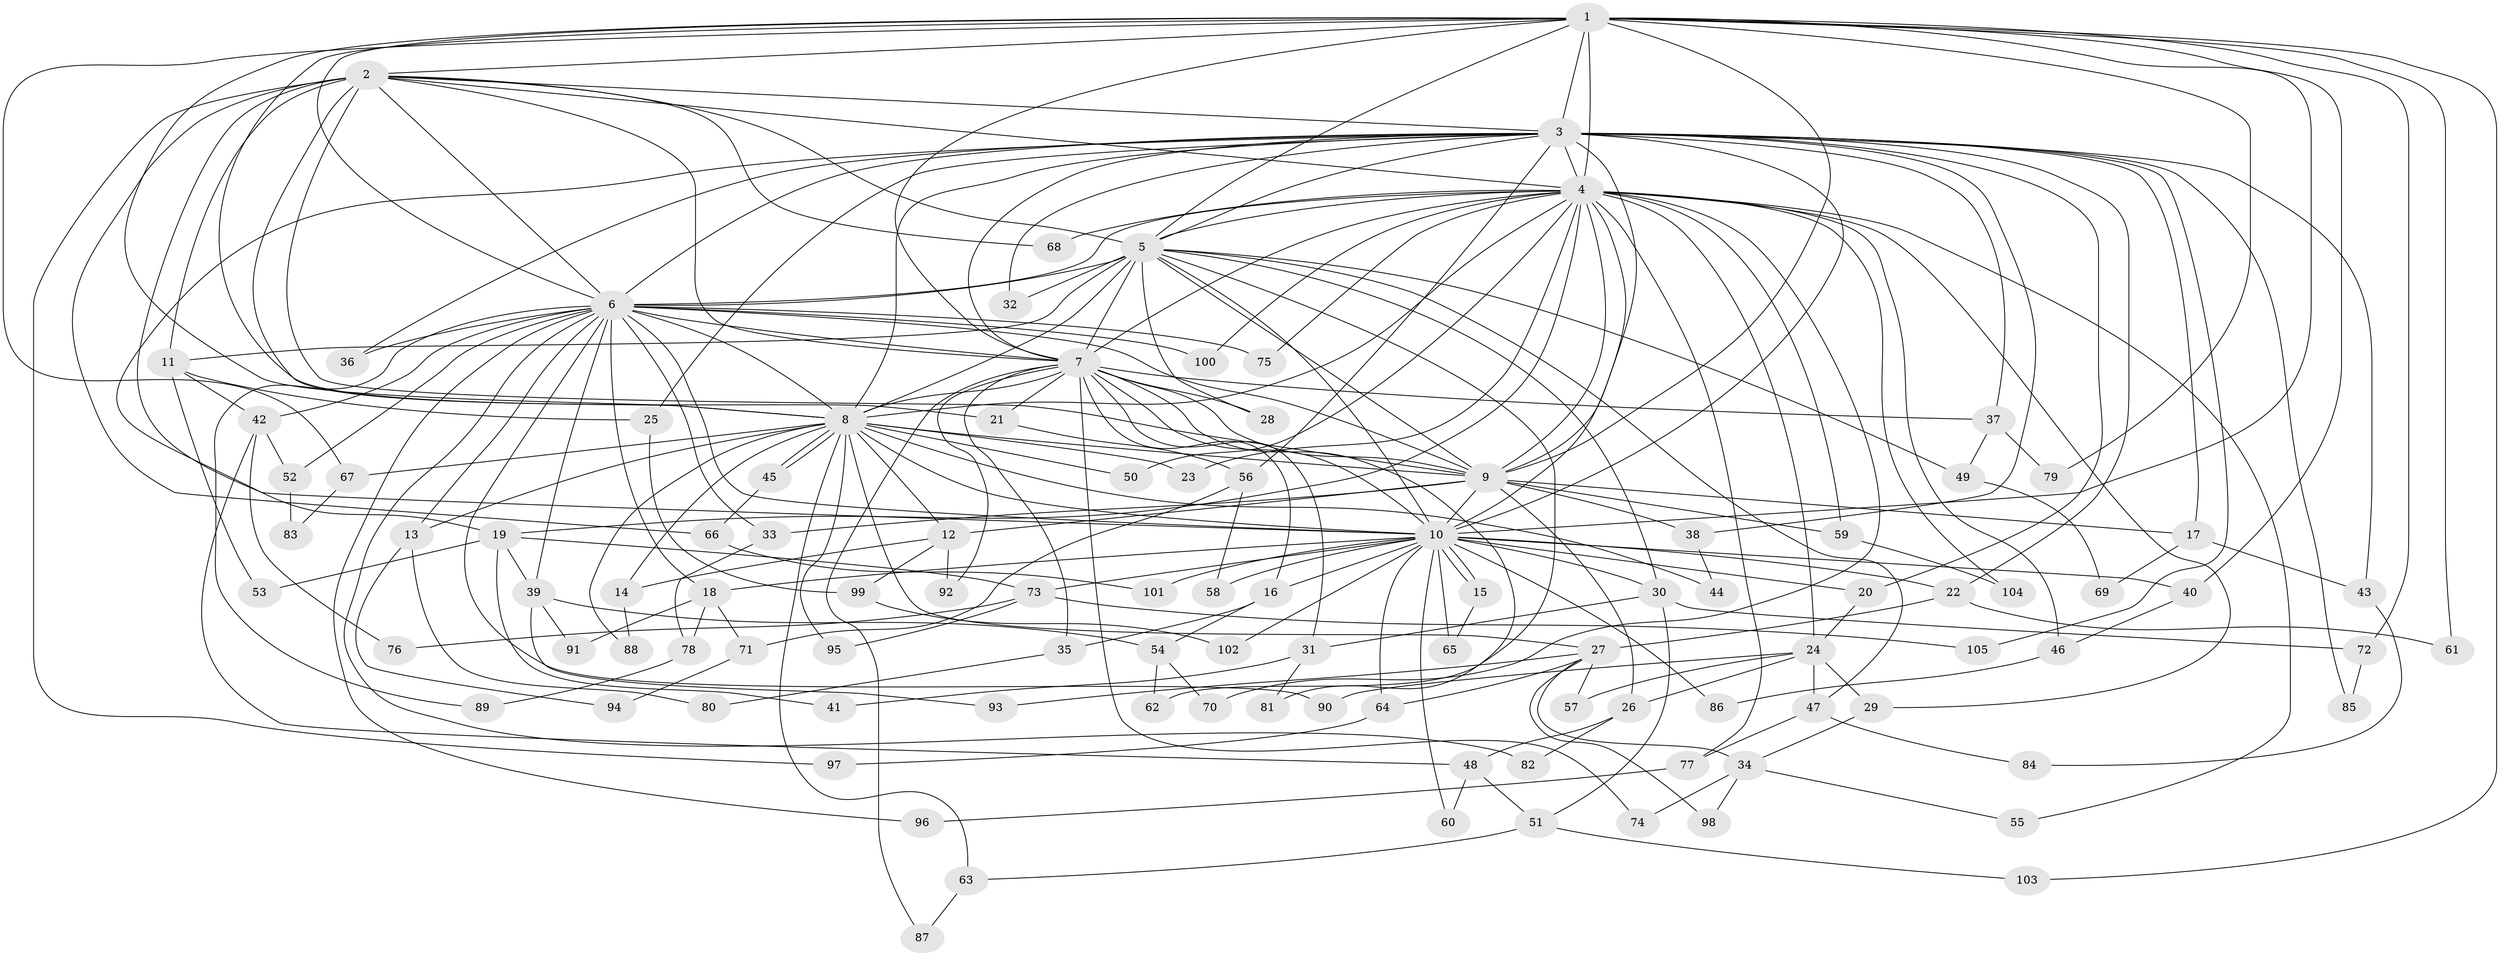 // coarse degree distribution, {13: 0.013333333333333334, 16: 0.013333333333333334, 26: 0.013333333333333334, 29: 0.013333333333333334, 15: 0.013333333333333334, 18: 0.013333333333333334, 20: 0.013333333333333334, 5: 0.10666666666666667, 2: 0.44, 4: 0.08, 6: 0.04, 8: 0.013333333333333334, 9: 0.013333333333333334, 3: 0.18666666666666668, 1: 0.02666666666666667}
// Generated by graph-tools (version 1.1) at 2025/23/03/03/25 07:23:39]
// undirected, 105 vertices, 235 edges
graph export_dot {
graph [start="1"]
  node [color=gray90,style=filled];
  1;
  2;
  3;
  4;
  5;
  6;
  7;
  8;
  9;
  10;
  11;
  12;
  13;
  14;
  15;
  16;
  17;
  18;
  19;
  20;
  21;
  22;
  23;
  24;
  25;
  26;
  27;
  28;
  29;
  30;
  31;
  32;
  33;
  34;
  35;
  36;
  37;
  38;
  39;
  40;
  41;
  42;
  43;
  44;
  45;
  46;
  47;
  48;
  49;
  50;
  51;
  52;
  53;
  54;
  55;
  56;
  57;
  58;
  59;
  60;
  61;
  62;
  63;
  64;
  65;
  66;
  67;
  68;
  69;
  70;
  71;
  72;
  73;
  74;
  75;
  76;
  77;
  78;
  79;
  80;
  81;
  82;
  83;
  84;
  85;
  86;
  87;
  88;
  89;
  90;
  91;
  92;
  93;
  94;
  95;
  96;
  97;
  98;
  99;
  100;
  101;
  102;
  103;
  104;
  105;
  1 -- 2;
  1 -- 3;
  1 -- 4;
  1 -- 5;
  1 -- 6;
  1 -- 7;
  1 -- 8;
  1 -- 9;
  1 -- 10;
  1 -- 21;
  1 -- 40;
  1 -- 61;
  1 -- 67;
  1 -- 72;
  1 -- 79;
  1 -- 103;
  2 -- 3;
  2 -- 4;
  2 -- 5;
  2 -- 6;
  2 -- 7;
  2 -- 8;
  2 -- 9;
  2 -- 10;
  2 -- 11;
  2 -- 66;
  2 -- 68;
  2 -- 97;
  3 -- 4;
  3 -- 5;
  3 -- 6;
  3 -- 7;
  3 -- 8;
  3 -- 9;
  3 -- 10;
  3 -- 17;
  3 -- 19;
  3 -- 20;
  3 -- 22;
  3 -- 25;
  3 -- 32;
  3 -- 36;
  3 -- 37;
  3 -- 38;
  3 -- 43;
  3 -- 56;
  3 -- 85;
  3 -- 105;
  4 -- 5;
  4 -- 6;
  4 -- 7;
  4 -- 8;
  4 -- 9;
  4 -- 10;
  4 -- 19;
  4 -- 23;
  4 -- 24;
  4 -- 29;
  4 -- 46;
  4 -- 50;
  4 -- 55;
  4 -- 59;
  4 -- 68;
  4 -- 70;
  4 -- 75;
  4 -- 77;
  4 -- 100;
  4 -- 104;
  5 -- 6;
  5 -- 7;
  5 -- 8;
  5 -- 9;
  5 -- 10;
  5 -- 11;
  5 -- 28;
  5 -- 30;
  5 -- 32;
  5 -- 47;
  5 -- 49;
  5 -- 62;
  6 -- 7;
  6 -- 8;
  6 -- 9;
  6 -- 10;
  6 -- 13;
  6 -- 18;
  6 -- 33;
  6 -- 36;
  6 -- 39;
  6 -- 42;
  6 -- 52;
  6 -- 75;
  6 -- 82;
  6 -- 89;
  6 -- 90;
  6 -- 96;
  6 -- 100;
  7 -- 8;
  7 -- 9;
  7 -- 10;
  7 -- 16;
  7 -- 21;
  7 -- 28;
  7 -- 31;
  7 -- 35;
  7 -- 37;
  7 -- 74;
  7 -- 81;
  7 -- 87;
  7 -- 92;
  8 -- 9;
  8 -- 10;
  8 -- 12;
  8 -- 13;
  8 -- 14;
  8 -- 23;
  8 -- 27;
  8 -- 44;
  8 -- 45;
  8 -- 45;
  8 -- 50;
  8 -- 63;
  8 -- 67;
  8 -- 88;
  8 -- 95;
  9 -- 10;
  9 -- 12;
  9 -- 17;
  9 -- 26;
  9 -- 33;
  9 -- 38;
  9 -- 59;
  10 -- 15;
  10 -- 15;
  10 -- 16;
  10 -- 18;
  10 -- 20;
  10 -- 22;
  10 -- 30;
  10 -- 40;
  10 -- 58;
  10 -- 60;
  10 -- 64;
  10 -- 65;
  10 -- 73;
  10 -- 86;
  10 -- 101;
  10 -- 102;
  11 -- 25;
  11 -- 42;
  11 -- 53;
  12 -- 14;
  12 -- 92;
  12 -- 99;
  13 -- 80;
  13 -- 94;
  14 -- 88;
  15 -- 65;
  16 -- 35;
  16 -- 54;
  17 -- 43;
  17 -- 69;
  18 -- 71;
  18 -- 78;
  18 -- 91;
  19 -- 39;
  19 -- 41;
  19 -- 53;
  19 -- 73;
  20 -- 24;
  21 -- 56;
  22 -- 27;
  22 -- 61;
  24 -- 26;
  24 -- 29;
  24 -- 47;
  24 -- 57;
  24 -- 90;
  25 -- 99;
  26 -- 48;
  26 -- 82;
  27 -- 34;
  27 -- 57;
  27 -- 64;
  27 -- 93;
  27 -- 98;
  29 -- 34;
  30 -- 31;
  30 -- 51;
  30 -- 72;
  31 -- 41;
  31 -- 81;
  33 -- 78;
  34 -- 55;
  34 -- 74;
  34 -- 98;
  35 -- 80;
  37 -- 49;
  37 -- 79;
  38 -- 44;
  39 -- 54;
  39 -- 91;
  39 -- 93;
  40 -- 46;
  42 -- 48;
  42 -- 52;
  42 -- 76;
  43 -- 84;
  45 -- 66;
  46 -- 86;
  47 -- 77;
  47 -- 84;
  48 -- 51;
  48 -- 60;
  49 -- 69;
  51 -- 63;
  51 -- 103;
  52 -- 83;
  54 -- 62;
  54 -- 70;
  56 -- 58;
  56 -- 71;
  59 -- 104;
  63 -- 87;
  64 -- 97;
  66 -- 101;
  67 -- 83;
  71 -- 94;
  72 -- 85;
  73 -- 76;
  73 -- 95;
  73 -- 105;
  77 -- 96;
  78 -- 89;
  99 -- 102;
}
